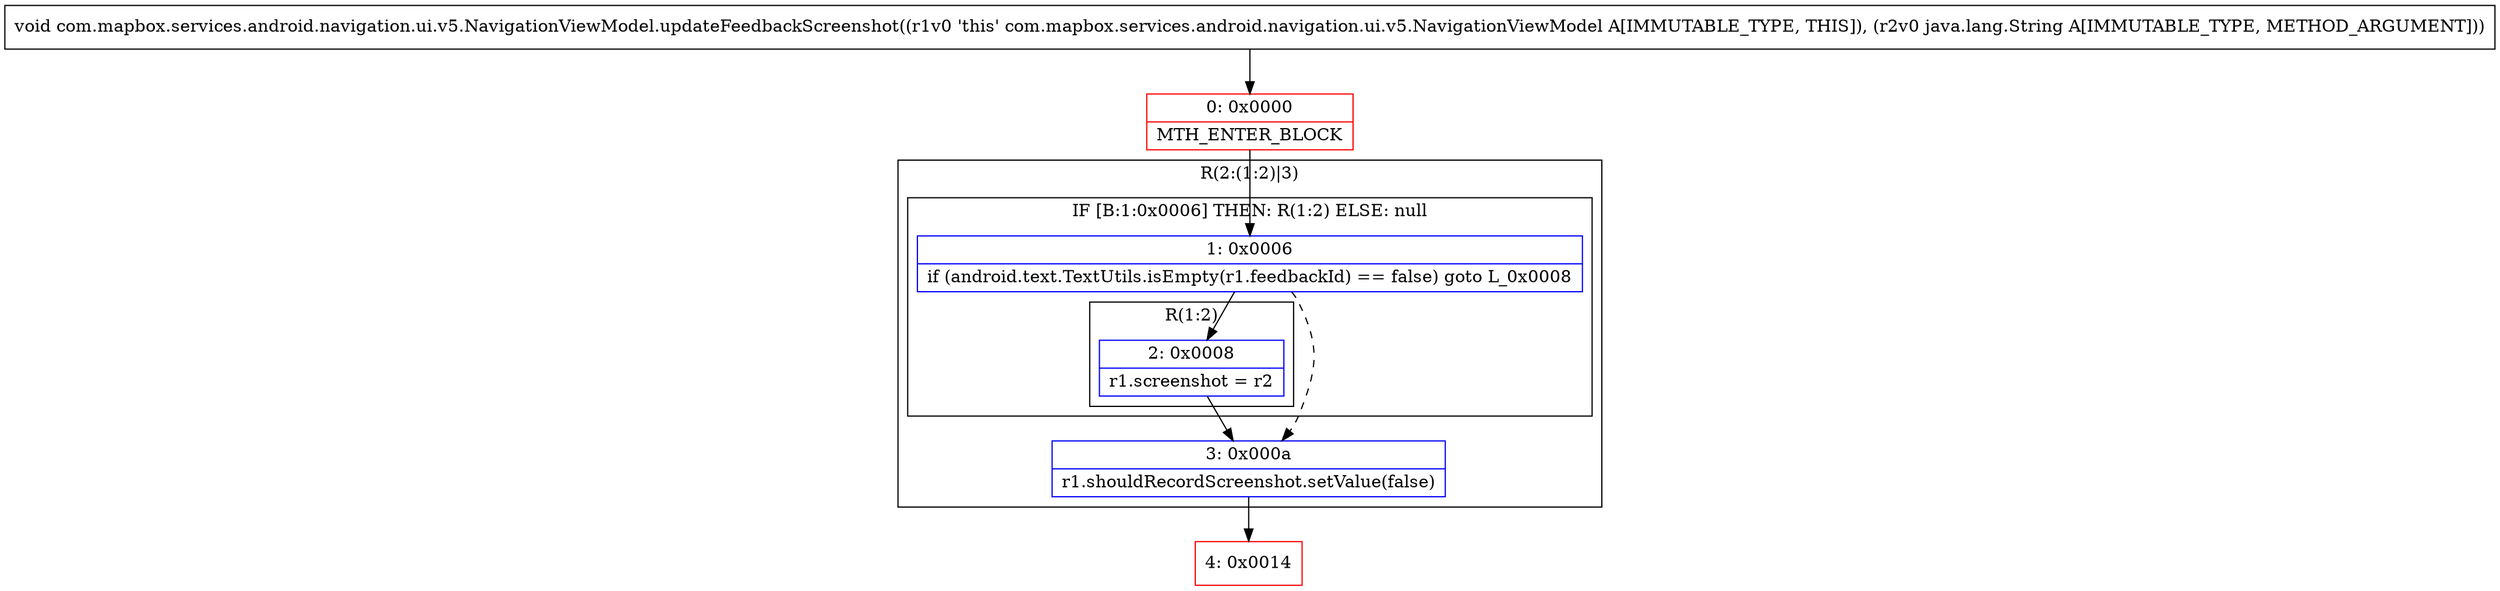 digraph "CFG forcom.mapbox.services.android.navigation.ui.v5.NavigationViewModel.updateFeedbackScreenshot(Ljava\/lang\/String;)V" {
subgraph cluster_Region_32954575 {
label = "R(2:(1:2)|3)";
node [shape=record,color=blue];
subgraph cluster_IfRegion_484576649 {
label = "IF [B:1:0x0006] THEN: R(1:2) ELSE: null";
node [shape=record,color=blue];
Node_1 [shape=record,label="{1\:\ 0x0006|if (android.text.TextUtils.isEmpty(r1.feedbackId) == false) goto L_0x0008\l}"];
subgraph cluster_Region_1446256272 {
label = "R(1:2)";
node [shape=record,color=blue];
Node_2 [shape=record,label="{2\:\ 0x0008|r1.screenshot = r2\l}"];
}
}
Node_3 [shape=record,label="{3\:\ 0x000a|r1.shouldRecordScreenshot.setValue(false)\l}"];
}
Node_0 [shape=record,color=red,label="{0\:\ 0x0000|MTH_ENTER_BLOCK\l}"];
Node_4 [shape=record,color=red,label="{4\:\ 0x0014}"];
MethodNode[shape=record,label="{void com.mapbox.services.android.navigation.ui.v5.NavigationViewModel.updateFeedbackScreenshot((r1v0 'this' com.mapbox.services.android.navigation.ui.v5.NavigationViewModel A[IMMUTABLE_TYPE, THIS]), (r2v0 java.lang.String A[IMMUTABLE_TYPE, METHOD_ARGUMENT])) }"];
MethodNode -> Node_0;
Node_1 -> Node_2;
Node_1 -> Node_3[style=dashed];
Node_2 -> Node_3;
Node_3 -> Node_4;
Node_0 -> Node_1;
}

